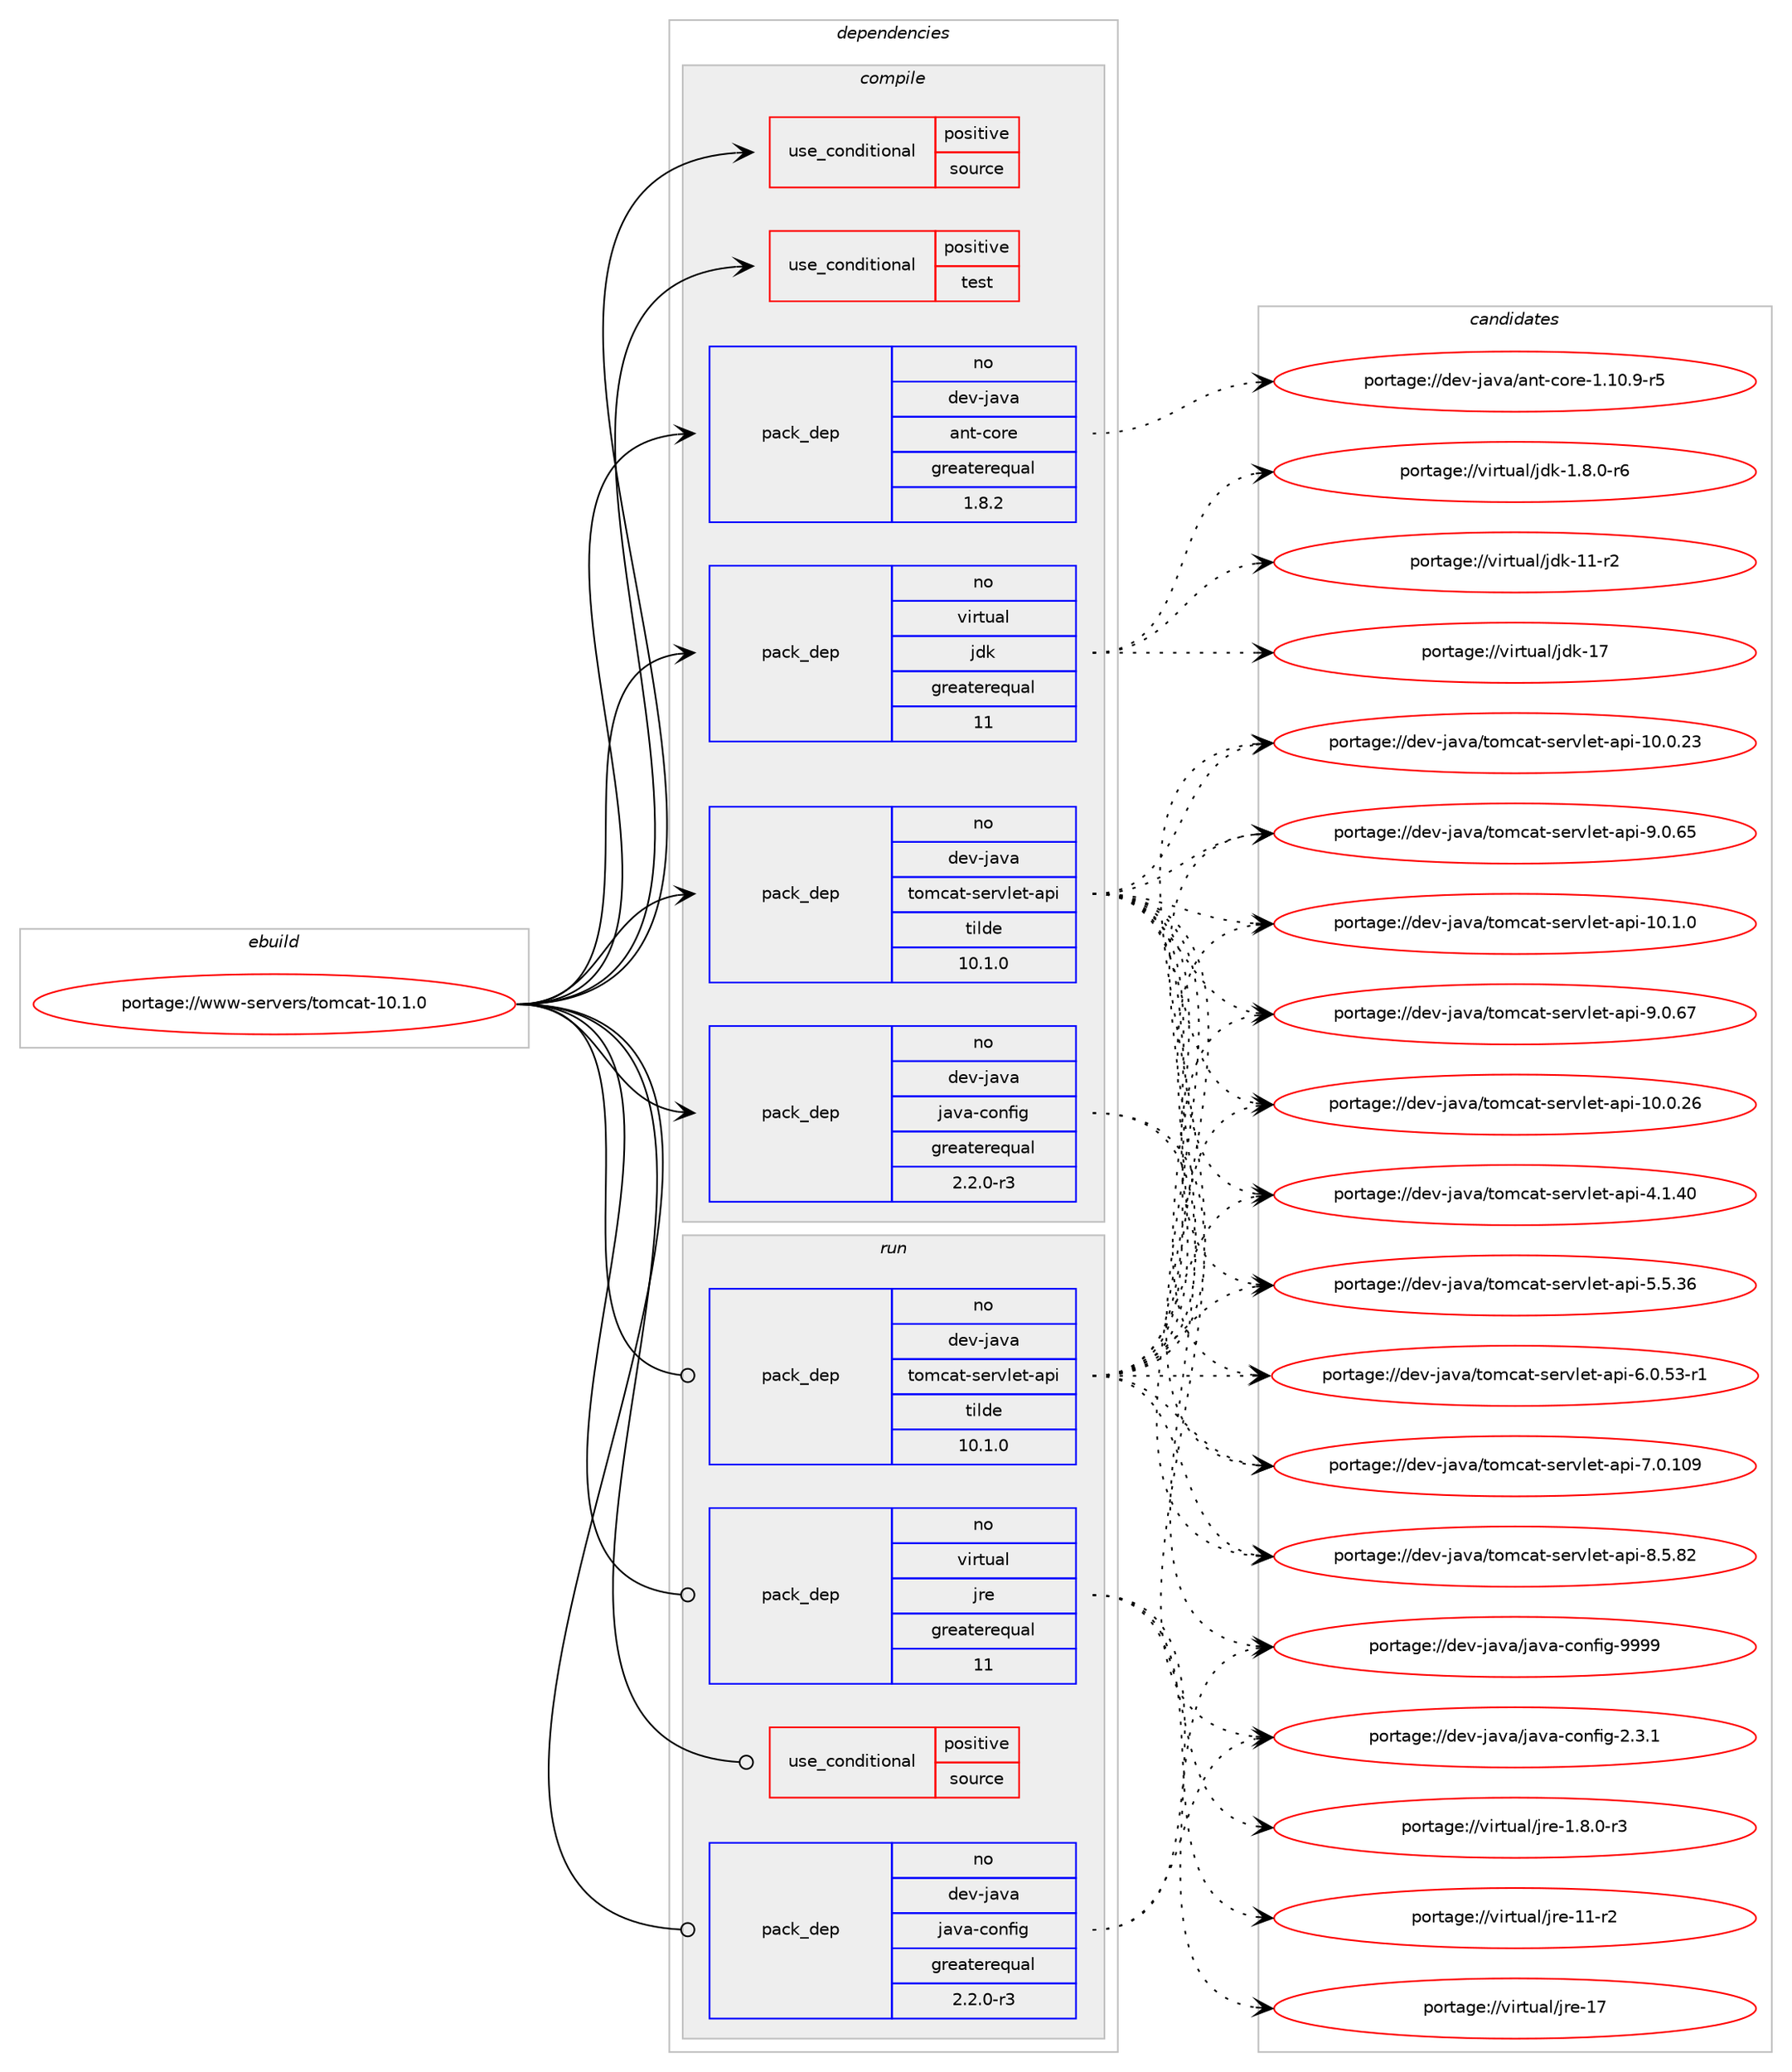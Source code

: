 digraph prolog {

# *************
# Graph options
# *************

newrank=true;
concentrate=true;
compound=true;
graph [rankdir=LR,fontname=Helvetica,fontsize=10,ranksep=1.5];#, ranksep=2.5, nodesep=0.2];
edge  [arrowhead=vee];
node  [fontname=Helvetica,fontsize=10];

# **********
# The ebuild
# **********

subgraph cluster_leftcol {
color=gray;
rank=same;
label=<<i>ebuild</i>>;
id [label="portage://www-servers/tomcat-10.1.0", color=red, width=4, href="../www-servers/tomcat-10.1.0.svg"];
}

# ****************
# The dependencies
# ****************

subgraph cluster_midcol {
color=gray;
label=<<i>dependencies</i>>;
subgraph cluster_compile {
fillcolor="#eeeeee";
style=filled;
label=<<i>compile</i>>;
subgraph cond310 {
dependency884 [label=<<TABLE BORDER="0" CELLBORDER="1" CELLSPACING="0" CELLPADDING="4"><TR><TD ROWSPAN="3" CELLPADDING="10">use_conditional</TD></TR><TR><TD>positive</TD></TR><TR><TD>source</TD></TR></TABLE>>, shape=none, color=red];
# *** BEGIN UNKNOWN DEPENDENCY TYPE (TODO) ***
# dependency884 -> package_dependency(portage://www-servers/tomcat-10.1.0,install,no,app-arch,zip,none,[,,],[],[])
# *** END UNKNOWN DEPENDENCY TYPE (TODO) ***

}
id:e -> dependency884:w [weight=20,style="solid",arrowhead="vee"];
subgraph cond311 {
dependency885 [label=<<TABLE BORDER="0" CELLBORDER="1" CELLSPACING="0" CELLPADDING="4"><TR><TD ROWSPAN="3" CELLPADDING="10">use_conditional</TD></TR><TR><TD>positive</TD></TR><TR><TD>test</TD></TR></TABLE>>, shape=none, color=red];
# *** BEGIN UNKNOWN DEPENDENCY TYPE (TODO) ***
# dependency885 -> package_dependency(portage://www-servers/tomcat-10.1.0,install,no,dev-java,ant-junit,none,[,,],[slot(0)],[])
# *** END UNKNOWN DEPENDENCY TYPE (TODO) ***

# *** BEGIN UNKNOWN DEPENDENCY TYPE (TODO) ***
# dependency885 -> package_dependency(portage://www-servers/tomcat-10.1.0,install,no,dev-java,easymock,none,[,,],[slot(3.2)],[])
# *** END UNKNOWN DEPENDENCY TYPE (TODO) ***

}
id:e -> dependency885:w [weight=20,style="solid",arrowhead="vee"];
# *** BEGIN UNKNOWN DEPENDENCY TYPE (TODO) ***
# id -> package_dependency(portage://www-servers/tomcat-10.1.0,install,no,app-admin,pwgen,none,[,,],[],[])
# *** END UNKNOWN DEPENDENCY TYPE (TODO) ***

subgraph pack521 {
dependency886 [label=<<TABLE BORDER="0" CELLBORDER="1" CELLSPACING="0" CELLPADDING="4" WIDTH="220"><TR><TD ROWSPAN="6" CELLPADDING="30">pack_dep</TD></TR><TR><TD WIDTH="110">no</TD></TR><TR><TD>dev-java</TD></TR><TR><TD>ant-core</TD></TR><TR><TD>greaterequal</TD></TR><TR><TD>1.8.2</TD></TR></TABLE>>, shape=none, color=blue];
}
id:e -> dependency886:w [weight=20,style="solid",arrowhead="vee"];
# *** BEGIN UNKNOWN DEPENDENCY TYPE (TODO) ***
# id -> package_dependency(portage://www-servers/tomcat-10.1.0,install,no,dev-java,ant-core,none,[,,],[],[])
# *** END UNKNOWN DEPENDENCY TYPE (TODO) ***

# *** BEGIN UNKNOWN DEPENDENCY TYPE (TODO) ***
# id -> package_dependency(portage://www-servers/tomcat-10.1.0,install,no,dev-java,eclipse-ecj,none,[,,],[slot(4.22)],[])
# *** END UNKNOWN DEPENDENCY TYPE (TODO) ***

# *** BEGIN UNKNOWN DEPENDENCY TYPE (TODO) ***
# id -> package_dependency(portage://www-servers/tomcat-10.1.0,install,no,dev-java,glassfish-xmlrpc-api,none,[,,],[slot(0)],[])
# *** END UNKNOWN DEPENDENCY TYPE (TODO) ***

# *** BEGIN UNKNOWN DEPENDENCY TYPE (TODO) ***
# id -> package_dependency(portage://www-servers/tomcat-10.1.0,install,no,dev-java,jakartaee-migration,none,[,,],[slot(0)],[])
# *** END UNKNOWN DEPENDENCY TYPE (TODO) ***

subgraph pack522 {
dependency887 [label=<<TABLE BORDER="0" CELLBORDER="1" CELLSPACING="0" CELLPADDING="4" WIDTH="220"><TR><TD ROWSPAN="6" CELLPADDING="30">pack_dep</TD></TR><TR><TD WIDTH="110">no</TD></TR><TR><TD>dev-java</TD></TR><TR><TD>java-config</TD></TR><TR><TD>greaterequal</TD></TR><TR><TD>2.2.0-r3</TD></TR></TABLE>>, shape=none, color=blue];
}
id:e -> dependency887:w [weight=20,style="solid",arrowhead="vee"];
# *** BEGIN UNKNOWN DEPENDENCY TYPE (TODO) ***
# id -> package_dependency(portage://www-servers/tomcat-10.1.0,install,no,dev-java,javatoolkit,none,[,,],[],[])
# *** END UNKNOWN DEPENDENCY TYPE (TODO) ***

subgraph pack523 {
dependency888 [label=<<TABLE BORDER="0" CELLBORDER="1" CELLSPACING="0" CELLPADDING="4" WIDTH="220"><TR><TD ROWSPAN="6" CELLPADDING="30">pack_dep</TD></TR><TR><TD WIDTH="110">no</TD></TR><TR><TD>dev-java</TD></TR><TR><TD>tomcat-servlet-api</TD></TR><TR><TD>tilde</TD></TR><TR><TD>10.1.0</TD></TR></TABLE>>, shape=none, color=blue];
}
id:e -> dependency888:w [weight=20,style="solid",arrowhead="vee"];
# *** BEGIN UNKNOWN DEPENDENCY TYPE (TODO) ***
# id -> package_dependency(portage://www-servers/tomcat-10.1.0,install,no,dev-java,wsdl4j,none,[,,],[slot(0)],[])
# *** END UNKNOWN DEPENDENCY TYPE (TODO) ***

subgraph pack524 {
dependency889 [label=<<TABLE BORDER="0" CELLBORDER="1" CELLSPACING="0" CELLPADDING="4" WIDTH="220"><TR><TD ROWSPAN="6" CELLPADDING="30">pack_dep</TD></TR><TR><TD WIDTH="110">no</TD></TR><TR><TD>virtual</TD></TR><TR><TD>jdk</TD></TR><TR><TD>greaterequal</TD></TR><TR><TD>11</TD></TR></TABLE>>, shape=none, color=blue];
}
id:e -> dependency889:w [weight=20,style="solid",arrowhead="vee"];
}
subgraph cluster_compileandrun {
fillcolor="#eeeeee";
style=filled;
label=<<i>compile and run</i>>;
}
subgraph cluster_run {
fillcolor="#eeeeee";
style=filled;
label=<<i>run</i>>;
subgraph cond312 {
dependency890 [label=<<TABLE BORDER="0" CELLBORDER="1" CELLSPACING="0" CELLPADDING="4"><TR><TD ROWSPAN="3" CELLPADDING="10">use_conditional</TD></TR><TR><TD>positive</TD></TR><TR><TD>source</TD></TR></TABLE>>, shape=none, color=red];
# *** BEGIN UNKNOWN DEPENDENCY TYPE (TODO) ***
# dependency890 -> package_dependency(portage://www-servers/tomcat-10.1.0,run,no,app-arch,zip,none,[,,],[],[])
# *** END UNKNOWN DEPENDENCY TYPE (TODO) ***

}
id:e -> dependency890:w [weight=20,style="solid",arrowhead="odot"];
# *** BEGIN UNKNOWN DEPENDENCY TYPE (TODO) ***
# id -> package_dependency(portage://www-servers/tomcat-10.1.0,run,no,acct-group,tomcat,none,[,,],[],[])
# *** END UNKNOWN DEPENDENCY TYPE (TODO) ***

# *** BEGIN UNKNOWN DEPENDENCY TYPE (TODO) ***
# id -> package_dependency(portage://www-servers/tomcat-10.1.0,run,no,acct-user,tomcat,none,[,,],[],[])
# *** END UNKNOWN DEPENDENCY TYPE (TODO) ***

# *** BEGIN UNKNOWN DEPENDENCY TYPE (TODO) ***
# id -> package_dependency(portage://www-servers/tomcat-10.1.0,run,no,dev-java,eclipse-ecj,none,[,,],[slot(4.22)],[])
# *** END UNKNOWN DEPENDENCY TYPE (TODO) ***

# *** BEGIN UNKNOWN DEPENDENCY TYPE (TODO) ***
# id -> package_dependency(portage://www-servers/tomcat-10.1.0,run,no,dev-java,glassfish-xmlrpc-api,none,[,,],[slot(0)],[])
# *** END UNKNOWN DEPENDENCY TYPE (TODO) ***

# *** BEGIN UNKNOWN DEPENDENCY TYPE (TODO) ***
# id -> package_dependency(portage://www-servers/tomcat-10.1.0,run,no,dev-java,jakartaee-migration,none,[,,],[slot(0)],[])
# *** END UNKNOWN DEPENDENCY TYPE (TODO) ***

subgraph pack525 {
dependency891 [label=<<TABLE BORDER="0" CELLBORDER="1" CELLSPACING="0" CELLPADDING="4" WIDTH="220"><TR><TD ROWSPAN="6" CELLPADDING="30">pack_dep</TD></TR><TR><TD WIDTH="110">no</TD></TR><TR><TD>dev-java</TD></TR><TR><TD>java-config</TD></TR><TR><TD>greaterequal</TD></TR><TR><TD>2.2.0-r3</TD></TR></TABLE>>, shape=none, color=blue];
}
id:e -> dependency891:w [weight=20,style="solid",arrowhead="odot"];
subgraph pack526 {
dependency892 [label=<<TABLE BORDER="0" CELLBORDER="1" CELLSPACING="0" CELLPADDING="4" WIDTH="220"><TR><TD ROWSPAN="6" CELLPADDING="30">pack_dep</TD></TR><TR><TD WIDTH="110">no</TD></TR><TR><TD>dev-java</TD></TR><TR><TD>tomcat-servlet-api</TD></TR><TR><TD>tilde</TD></TR><TR><TD>10.1.0</TD></TR></TABLE>>, shape=none, color=blue];
}
id:e -> dependency892:w [weight=20,style="solid",arrowhead="odot"];
# *** BEGIN UNKNOWN DEPENDENCY TYPE (TODO) ***
# id -> package_dependency(portage://www-servers/tomcat-10.1.0,run,no,dev-java,wsdl4j,none,[,,],[slot(0)],[])
# *** END UNKNOWN DEPENDENCY TYPE (TODO) ***

subgraph pack527 {
dependency893 [label=<<TABLE BORDER="0" CELLBORDER="1" CELLSPACING="0" CELLPADDING="4" WIDTH="220"><TR><TD ROWSPAN="6" CELLPADDING="30">pack_dep</TD></TR><TR><TD WIDTH="110">no</TD></TR><TR><TD>virtual</TD></TR><TR><TD>jre</TD></TR><TR><TD>greaterequal</TD></TR><TR><TD>11</TD></TR></TABLE>>, shape=none, color=blue];
}
id:e -> dependency893:w [weight=20,style="solid",arrowhead="odot"];
}
}

# **************
# The candidates
# **************

subgraph cluster_choices {
rank=same;
color=gray;
label=<<i>candidates</i>>;

subgraph choice521 {
color=black;
nodesep=1;
choice10010111845106971189747971101164599111114101454946494846574511453 [label="portage://dev-java/ant-core-1.10.9-r5", color=red, width=4,href="../dev-java/ant-core-1.10.9-r5.svg"];
dependency886:e -> choice10010111845106971189747971101164599111114101454946494846574511453:w [style=dotted,weight="100"];
}
subgraph choice522 {
color=black;
nodesep=1;
choice1001011184510697118974710697118974599111110102105103455046514649 [label="portage://dev-java/java-config-2.3.1", color=red, width=4,href="../dev-java/java-config-2.3.1.svg"];
choice10010111845106971189747106971189745991111101021051034557575757 [label="portage://dev-java/java-config-9999", color=red, width=4,href="../dev-java/java-config-9999.svg"];
dependency887:e -> choice1001011184510697118974710697118974599111110102105103455046514649:w [style=dotted,weight="100"];
dependency887:e -> choice10010111845106971189747106971189745991111101021051034557575757:w [style=dotted,weight="100"];
}
subgraph choice523 {
color=black;
nodesep=1;
choice1001011184510697118974711611110999971164511510111411810810111645971121054549484648465051 [label="portage://dev-java/tomcat-servlet-api-10.0.23", color=red, width=4,href="../dev-java/tomcat-servlet-api-10.0.23.svg"];
choice1001011184510697118974711611110999971164511510111411810810111645971121054549484648465054 [label="portage://dev-java/tomcat-servlet-api-10.0.26", color=red, width=4,href="../dev-java/tomcat-servlet-api-10.0.26.svg"];
choice10010111845106971189747116111109999711645115101114118108101116459711210545494846494648 [label="portage://dev-java/tomcat-servlet-api-10.1.0", color=red, width=4,href="../dev-java/tomcat-servlet-api-10.1.0.svg"];
choice10010111845106971189747116111109999711645115101114118108101116459711210545524649465248 [label="portage://dev-java/tomcat-servlet-api-4.1.40", color=red, width=4,href="../dev-java/tomcat-servlet-api-4.1.40.svg"];
choice10010111845106971189747116111109999711645115101114118108101116459711210545534653465154 [label="portage://dev-java/tomcat-servlet-api-5.5.36", color=red, width=4,href="../dev-java/tomcat-servlet-api-5.5.36.svg"];
choice100101118451069711897471161111099997116451151011141181081011164597112105455446484653514511449 [label="portage://dev-java/tomcat-servlet-api-6.0.53-r1", color=red, width=4,href="../dev-java/tomcat-servlet-api-6.0.53-r1.svg"];
choice1001011184510697118974711611110999971164511510111411810810111645971121054555464846494857 [label="portage://dev-java/tomcat-servlet-api-7.0.109", color=red, width=4,href="../dev-java/tomcat-servlet-api-7.0.109.svg"];
choice10010111845106971189747116111109999711645115101114118108101116459711210545564653465650 [label="portage://dev-java/tomcat-servlet-api-8.5.82", color=red, width=4,href="../dev-java/tomcat-servlet-api-8.5.82.svg"];
choice10010111845106971189747116111109999711645115101114118108101116459711210545574648465453 [label="portage://dev-java/tomcat-servlet-api-9.0.65", color=red, width=4,href="../dev-java/tomcat-servlet-api-9.0.65.svg"];
choice10010111845106971189747116111109999711645115101114118108101116459711210545574648465455 [label="portage://dev-java/tomcat-servlet-api-9.0.67", color=red, width=4,href="../dev-java/tomcat-servlet-api-9.0.67.svg"];
dependency888:e -> choice1001011184510697118974711611110999971164511510111411810810111645971121054549484648465051:w [style=dotted,weight="100"];
dependency888:e -> choice1001011184510697118974711611110999971164511510111411810810111645971121054549484648465054:w [style=dotted,weight="100"];
dependency888:e -> choice10010111845106971189747116111109999711645115101114118108101116459711210545494846494648:w [style=dotted,weight="100"];
dependency888:e -> choice10010111845106971189747116111109999711645115101114118108101116459711210545524649465248:w [style=dotted,weight="100"];
dependency888:e -> choice10010111845106971189747116111109999711645115101114118108101116459711210545534653465154:w [style=dotted,weight="100"];
dependency888:e -> choice100101118451069711897471161111099997116451151011141181081011164597112105455446484653514511449:w [style=dotted,weight="100"];
dependency888:e -> choice1001011184510697118974711611110999971164511510111411810810111645971121054555464846494857:w [style=dotted,weight="100"];
dependency888:e -> choice10010111845106971189747116111109999711645115101114118108101116459711210545564653465650:w [style=dotted,weight="100"];
dependency888:e -> choice10010111845106971189747116111109999711645115101114118108101116459711210545574648465453:w [style=dotted,weight="100"];
dependency888:e -> choice10010111845106971189747116111109999711645115101114118108101116459711210545574648465455:w [style=dotted,weight="100"];
}
subgraph choice524 {
color=black;
nodesep=1;
choice11810511411611797108471061001074549465646484511454 [label="portage://virtual/jdk-1.8.0-r6", color=red, width=4,href="../virtual/jdk-1.8.0-r6.svg"];
choice11810511411611797108471061001074549494511450 [label="portage://virtual/jdk-11-r2", color=red, width=4,href="../virtual/jdk-11-r2.svg"];
choice1181051141161179710847106100107454955 [label="portage://virtual/jdk-17", color=red, width=4,href="../virtual/jdk-17.svg"];
dependency889:e -> choice11810511411611797108471061001074549465646484511454:w [style=dotted,weight="100"];
dependency889:e -> choice11810511411611797108471061001074549494511450:w [style=dotted,weight="100"];
dependency889:e -> choice1181051141161179710847106100107454955:w [style=dotted,weight="100"];
}
subgraph choice525 {
color=black;
nodesep=1;
choice1001011184510697118974710697118974599111110102105103455046514649 [label="portage://dev-java/java-config-2.3.1", color=red, width=4,href="../dev-java/java-config-2.3.1.svg"];
choice10010111845106971189747106971189745991111101021051034557575757 [label="portage://dev-java/java-config-9999", color=red, width=4,href="../dev-java/java-config-9999.svg"];
dependency891:e -> choice1001011184510697118974710697118974599111110102105103455046514649:w [style=dotted,weight="100"];
dependency891:e -> choice10010111845106971189747106971189745991111101021051034557575757:w [style=dotted,weight="100"];
}
subgraph choice526 {
color=black;
nodesep=1;
choice1001011184510697118974711611110999971164511510111411810810111645971121054549484648465051 [label="portage://dev-java/tomcat-servlet-api-10.0.23", color=red, width=4,href="../dev-java/tomcat-servlet-api-10.0.23.svg"];
choice1001011184510697118974711611110999971164511510111411810810111645971121054549484648465054 [label="portage://dev-java/tomcat-servlet-api-10.0.26", color=red, width=4,href="../dev-java/tomcat-servlet-api-10.0.26.svg"];
choice10010111845106971189747116111109999711645115101114118108101116459711210545494846494648 [label="portage://dev-java/tomcat-servlet-api-10.1.0", color=red, width=4,href="../dev-java/tomcat-servlet-api-10.1.0.svg"];
choice10010111845106971189747116111109999711645115101114118108101116459711210545524649465248 [label="portage://dev-java/tomcat-servlet-api-4.1.40", color=red, width=4,href="../dev-java/tomcat-servlet-api-4.1.40.svg"];
choice10010111845106971189747116111109999711645115101114118108101116459711210545534653465154 [label="portage://dev-java/tomcat-servlet-api-5.5.36", color=red, width=4,href="../dev-java/tomcat-servlet-api-5.5.36.svg"];
choice100101118451069711897471161111099997116451151011141181081011164597112105455446484653514511449 [label="portage://dev-java/tomcat-servlet-api-6.0.53-r1", color=red, width=4,href="../dev-java/tomcat-servlet-api-6.0.53-r1.svg"];
choice1001011184510697118974711611110999971164511510111411810810111645971121054555464846494857 [label="portage://dev-java/tomcat-servlet-api-7.0.109", color=red, width=4,href="../dev-java/tomcat-servlet-api-7.0.109.svg"];
choice10010111845106971189747116111109999711645115101114118108101116459711210545564653465650 [label="portage://dev-java/tomcat-servlet-api-8.5.82", color=red, width=4,href="../dev-java/tomcat-servlet-api-8.5.82.svg"];
choice10010111845106971189747116111109999711645115101114118108101116459711210545574648465453 [label="portage://dev-java/tomcat-servlet-api-9.0.65", color=red, width=4,href="../dev-java/tomcat-servlet-api-9.0.65.svg"];
choice10010111845106971189747116111109999711645115101114118108101116459711210545574648465455 [label="portage://dev-java/tomcat-servlet-api-9.0.67", color=red, width=4,href="../dev-java/tomcat-servlet-api-9.0.67.svg"];
dependency892:e -> choice1001011184510697118974711611110999971164511510111411810810111645971121054549484648465051:w [style=dotted,weight="100"];
dependency892:e -> choice1001011184510697118974711611110999971164511510111411810810111645971121054549484648465054:w [style=dotted,weight="100"];
dependency892:e -> choice10010111845106971189747116111109999711645115101114118108101116459711210545494846494648:w [style=dotted,weight="100"];
dependency892:e -> choice10010111845106971189747116111109999711645115101114118108101116459711210545524649465248:w [style=dotted,weight="100"];
dependency892:e -> choice10010111845106971189747116111109999711645115101114118108101116459711210545534653465154:w [style=dotted,weight="100"];
dependency892:e -> choice100101118451069711897471161111099997116451151011141181081011164597112105455446484653514511449:w [style=dotted,weight="100"];
dependency892:e -> choice1001011184510697118974711611110999971164511510111411810810111645971121054555464846494857:w [style=dotted,weight="100"];
dependency892:e -> choice10010111845106971189747116111109999711645115101114118108101116459711210545564653465650:w [style=dotted,weight="100"];
dependency892:e -> choice10010111845106971189747116111109999711645115101114118108101116459711210545574648465453:w [style=dotted,weight="100"];
dependency892:e -> choice10010111845106971189747116111109999711645115101114118108101116459711210545574648465455:w [style=dotted,weight="100"];
}
subgraph choice527 {
color=black;
nodesep=1;
choice11810511411611797108471061141014549465646484511451 [label="portage://virtual/jre-1.8.0-r3", color=red, width=4,href="../virtual/jre-1.8.0-r3.svg"];
choice11810511411611797108471061141014549494511450 [label="portage://virtual/jre-11-r2", color=red, width=4,href="../virtual/jre-11-r2.svg"];
choice1181051141161179710847106114101454955 [label="portage://virtual/jre-17", color=red, width=4,href="../virtual/jre-17.svg"];
dependency893:e -> choice11810511411611797108471061141014549465646484511451:w [style=dotted,weight="100"];
dependency893:e -> choice11810511411611797108471061141014549494511450:w [style=dotted,weight="100"];
dependency893:e -> choice1181051141161179710847106114101454955:w [style=dotted,weight="100"];
}
}

}

